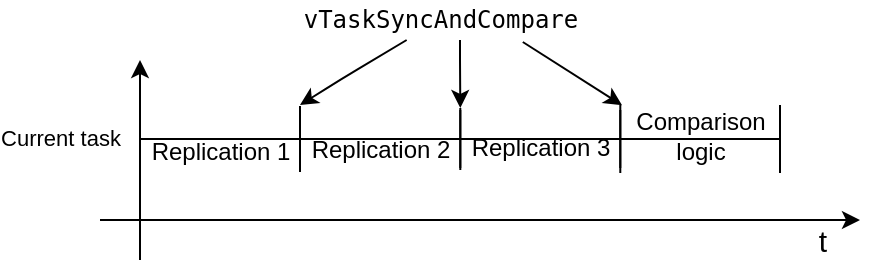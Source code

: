 <mxfile version="13.0.3" type="device"><diagram id="0CoEn_gX5-37aPd_TcH3" name="Page-1"><mxGraphModel dx="813" dy="470" grid="1" gridSize="10" guides="1" tooltips="1" connect="1" arrows="1" fold="1" page="1" pageScale="1" pageWidth="850" pageHeight="1100" math="0" shadow="0"><root><mxCell id="0"/><mxCell id="1" parent="0"/><mxCell id="0OTkVJMIhcmQwfgaQnIM-1" value="" style="endArrow=classic;html=1;" parent="1" edge="1"><mxGeometry width="50" height="50" relative="1" as="geometry"><mxPoint x="180" y="400" as="sourcePoint"/><mxPoint x="560" y="400" as="targetPoint"/></mxGeometry></mxCell><mxCell id="0OTkVJMIhcmQwfgaQnIM-24" value="&lt;font style=&quot;font-size: 15px&quot;&gt;t&lt;/font&gt;" style="edgeLabel;html=1;align=center;verticalAlign=middle;resizable=0;points=[];" parent="0OTkVJMIhcmQwfgaQnIM-1" vertex="1" connectable="0"><mxGeometry x="0.965" relative="1" as="geometry"><mxPoint x="-13.14" y="10" as="offset"/></mxGeometry></mxCell><mxCell id="0OTkVJMIhcmQwfgaQnIM-2" value="" style="endArrow=classic;html=1;" parent="1" edge="1"><mxGeometry width="50" height="50" relative="1" as="geometry"><mxPoint x="200" y="420" as="sourcePoint"/><mxPoint x="200" y="320" as="targetPoint"/></mxGeometry></mxCell><mxCell id="0OTkVJMIhcmQwfgaQnIM-25" value="Current task" style="edgeLabel;html=1;align=center;verticalAlign=middle;resizable=0;points=[];" parent="0OTkVJMIhcmQwfgaQnIM-2" vertex="1" connectable="0"><mxGeometry x="0.127" y="1" relative="1" as="geometry"><mxPoint x="-39" y="-4.61" as="offset"/></mxGeometry></mxCell><mxCell id="0OTkVJMIhcmQwfgaQnIM-5" value="" style="shape=crossbar;whiteSpace=wrap;html=1;rounded=1;" parent="1" vertex="1"><mxGeometry x="200" y="343" width="80" height="33" as="geometry"/></mxCell><mxCell id="0OTkVJMIhcmQwfgaQnIM-14" value="Replication 1" style="text;html=1;align=center;verticalAlign=middle;resizable=0;points=[];autosize=1;" parent="0OTkVJMIhcmQwfgaQnIM-5" vertex="1"><mxGeometry x="-0.385" y="13" width="80" height="20" as="geometry"/></mxCell><mxCell id="0OTkVJMIhcmQwfgaQnIM-8" value="" style="shape=crossbar;whiteSpace=wrap;html=1;rounded=1;" parent="1" vertex="1"><mxGeometry x="280" y="344" width="80.154" height="31" as="geometry"/></mxCell><mxCell id="0OTkVJMIhcmQwfgaQnIM-15" value="Replication 2" style="text;html=1;align=center;verticalAlign=middle;resizable=0;points=[];autosize=1;" parent="0OTkVJMIhcmQwfgaQnIM-8" vertex="1"><mxGeometry x="0.154" y="11" width="80" height="20" as="geometry"/></mxCell><mxCell id="0OTkVJMIhcmQwfgaQnIM-10" value="" style="shape=crossbar;whiteSpace=wrap;html=1;rounded=1;" parent="1" vertex="1"><mxGeometry x="360.15" y="345" width="80" height="29" as="geometry"/></mxCell><mxCell id="0OTkVJMIhcmQwfgaQnIM-16" value="Replication 3" style="text;html=1;align=center;verticalAlign=middle;resizable=0;points=[];autosize=1;" parent="0OTkVJMIhcmQwfgaQnIM-10" vertex="1"><mxGeometry x="0.051" y="9" width="80" height="20" as="geometry"/></mxCell><mxCell id="tjvDCsyjc4mw9hZFC5Zt-7" value="" style="shape=crossbar;whiteSpace=wrap;html=1;rounded=1;" vertex="1" parent="1"><mxGeometry x="440.15" y="342.5" width="79.85" height="34" as="geometry"/></mxCell><mxCell id="tjvDCsyjc4mw9hZFC5Zt-8" value="Comparison&lt;br&gt;logic" style="text;html=1;align=center;verticalAlign=middle;resizable=0;points=[];autosize=1;" vertex="1" parent="tjvDCsyjc4mw9hZFC5Zt-7"><mxGeometry x="-0.154" width="80" height="30" as="geometry"/></mxCell><mxCell id="tjvDCsyjc4mw9hZFC5Zt-10" value="" style="endArrow=classic;html=1;" edge="1" parent="1" source="tjvDCsyjc4mw9hZFC5Zt-11"><mxGeometry width="50" height="50" relative="1" as="geometry"><mxPoint x="300" y="320" as="sourcePoint"/><mxPoint x="280" y="342.5" as="targetPoint"/><Array as="points"><mxPoint x="300" y="330"/></Array></mxGeometry></mxCell><mxCell id="tjvDCsyjc4mw9hZFC5Zt-13" style="edgeStyle=orthogonalEdgeStyle;rounded=0;orthogonalLoop=1;jettySize=auto;html=1;entryX=1;entryY=0;entryDx=0;entryDy=0;entryPerimeter=0;" edge="1" parent="1" source="tjvDCsyjc4mw9hZFC5Zt-11" target="0OTkVJMIhcmQwfgaQnIM-8"><mxGeometry relative="1" as="geometry"><Array as="points"><mxPoint x="360" y="320"/><mxPoint x="360" y="320"/></Array></mxGeometry></mxCell><mxCell id="tjvDCsyjc4mw9hZFC5Zt-11" value="&lt;pre style=&quot;margin-top: 0px ; margin-bottom: 0px&quot;&gt;&lt;span&gt;vTaskSyncAndCompare&lt;/span&gt;&lt;/pre&gt;" style="text;html=1;align=center;verticalAlign=middle;resizable=0;points=[];autosize=1;" vertex="1" parent="1"><mxGeometry x="275" y="290" width="150" height="20" as="geometry"/></mxCell><mxCell id="tjvDCsyjc4mw9hZFC5Zt-12" value="" style="endArrow=classic;html=1;exitX=0.776;exitY=1.05;exitDx=0;exitDy=0;exitPerimeter=0;entryX=0.013;entryY=0.003;entryDx=0;entryDy=0;entryPerimeter=0;" edge="1" parent="1" source="tjvDCsyjc4mw9hZFC5Zt-11" target="tjvDCsyjc4mw9hZFC5Zt-8"><mxGeometry width="50" height="50" relative="1" as="geometry"><mxPoint x="400" y="344" as="sourcePoint"/><mxPoint x="450" y="294" as="targetPoint"/></mxGeometry></mxCell></root></mxGraphModel></diagram></mxfile>